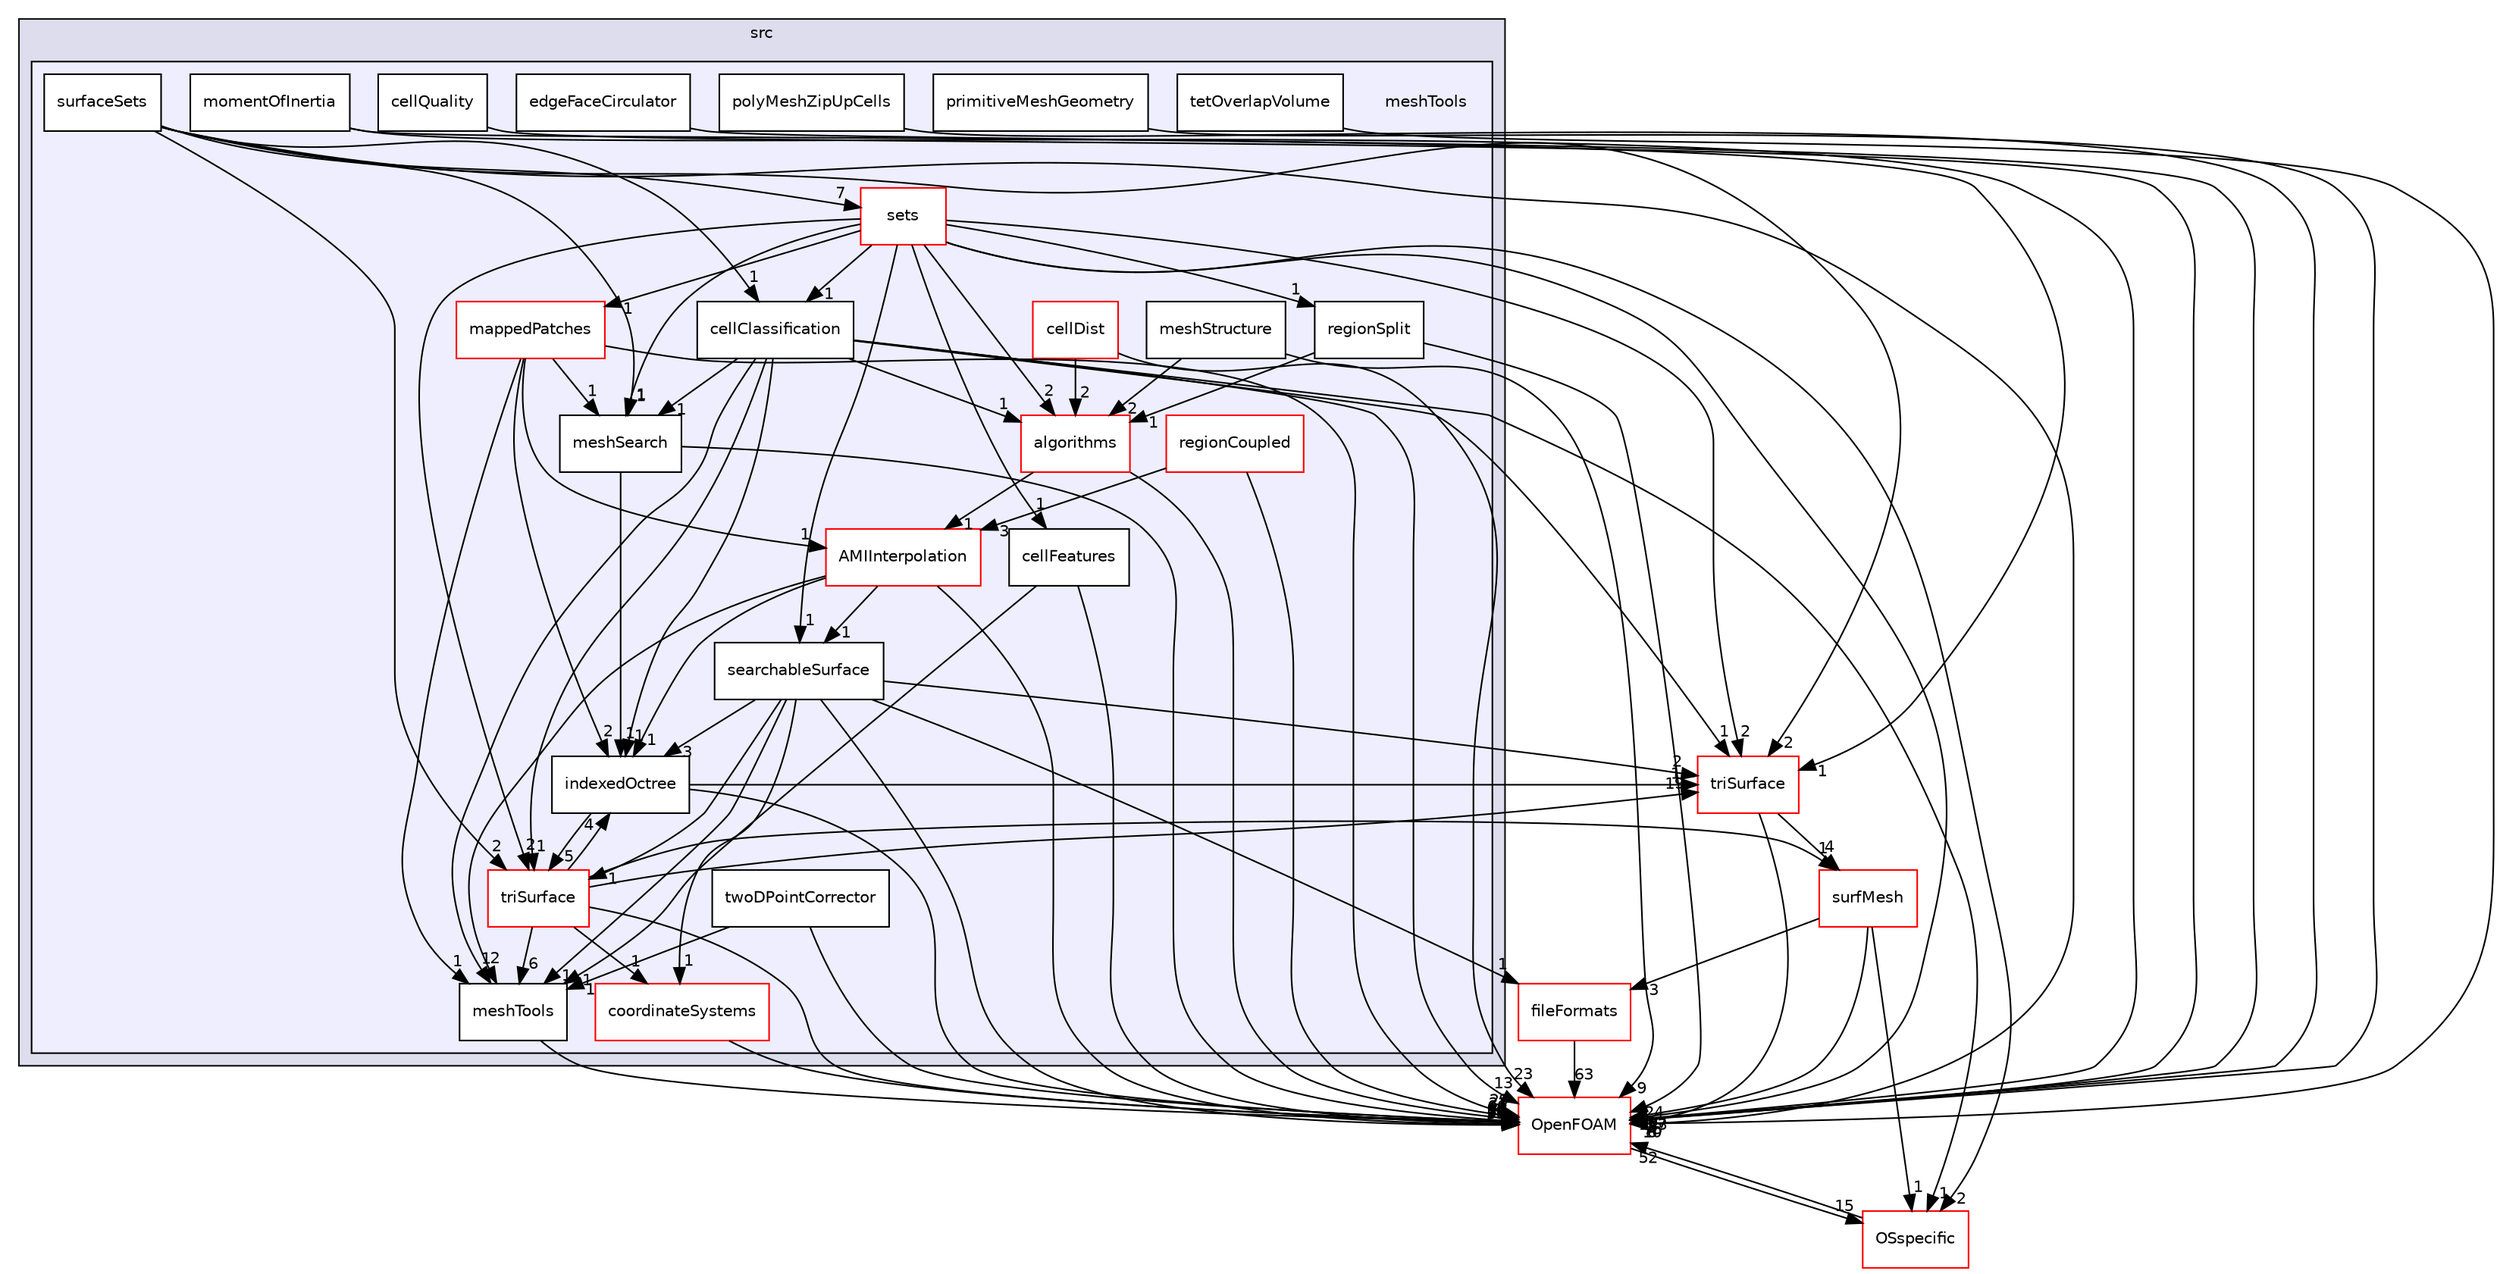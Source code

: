 digraph "src/meshTools" {
  bgcolor=transparent;
  compound=true
  node [ fontsize="10", fontname="Helvetica"];
  edge [ labelfontsize="10", labelfontname="Helvetica"];
  subgraph clusterdir_68267d1309a1af8e8297ef4c3efbcdba {
    graph [ bgcolor="#ddddee", pencolor="black", label="src" fontname="Helvetica", fontsize="10", URL="dir_68267d1309a1af8e8297ef4c3efbcdba.html"]
  subgraph clusterdir_ae30ad0bef50cf391b24c614251bb9fd {
    graph [ bgcolor="#eeeeff", pencolor="black", label="" URL="dir_ae30ad0bef50cf391b24c614251bb9fd.html"];
    dir_ae30ad0bef50cf391b24c614251bb9fd [shape=plaintext label="meshTools"];
    dir_488f81ac1e9f391f7800e42bf7f5bacd [shape=box label="algorithms" color="red" fillcolor="white" style="filled" URL="dir_488f81ac1e9f391f7800e42bf7f5bacd.html"];
    dir_6b9532b4107849d088a6e7b91bdf643c [shape=box label="AMIInterpolation" color="red" fillcolor="white" style="filled" URL="dir_6b9532b4107849d088a6e7b91bdf643c.html"];
    dir_4bc05fb9b88a5582dccdfc3fdfdff5b9 [shape=box label="cellClassification" color="black" fillcolor="white" style="filled" URL="dir_4bc05fb9b88a5582dccdfc3fdfdff5b9.html"];
    dir_8ae854907988b2e3ddeec60c68059dc9 [shape=box label="cellDist" color="red" fillcolor="white" style="filled" URL="dir_8ae854907988b2e3ddeec60c68059dc9.html"];
    dir_8e84b7a8ecd36470533812cac5903fcd [shape=box label="cellFeatures" color="black" fillcolor="white" style="filled" URL="dir_8e84b7a8ecd36470533812cac5903fcd.html"];
    dir_8cb25ec061bb4cc958e2241058d08f99 [shape=box label="cellQuality" color="black" fillcolor="white" style="filled" URL="dir_8cb25ec061bb4cc958e2241058d08f99.html"];
    dir_ef4318ca2457c4f3bff34731aba1c8d7 [shape=box label="coordinateSystems" color="red" fillcolor="white" style="filled" URL="dir_ef4318ca2457c4f3bff34731aba1c8d7.html"];
    dir_128f2956519415e6097dd3d5915f8df1 [shape=box label="edgeFaceCirculator" color="black" fillcolor="white" style="filled" URL="dir_128f2956519415e6097dd3d5915f8df1.html"];
    dir_daefbc79e43b4c6de930591d46791fc2 [shape=box label="indexedOctree" color="black" fillcolor="white" style="filled" URL="dir_daefbc79e43b4c6de930591d46791fc2.html"];
    dir_c77b33f4fcb6ece30dd2aa16d1bc605e [shape=box label="mappedPatches" color="red" fillcolor="white" style="filled" URL="dir_c77b33f4fcb6ece30dd2aa16d1bc605e.html"];
    dir_7314f67fd2a911ec2225fce1156c35c5 [shape=box label="meshSearch" color="black" fillcolor="white" style="filled" URL="dir_7314f67fd2a911ec2225fce1156c35c5.html"];
    dir_f7504254de9a2a0923beed9ed98c5858 [shape=box label="meshStructure" color="black" fillcolor="white" style="filled" URL="dir_f7504254de9a2a0923beed9ed98c5858.html"];
    dir_ed89494532d84cde5bd7df6bbfcbe2dc [shape=box label="meshTools" color="black" fillcolor="white" style="filled" URL="dir_ed89494532d84cde5bd7df6bbfcbe2dc.html"];
    dir_02ee004488fc7b2d3e873f5cdcdbed72 [shape=box label="momentOfInertia" color="black" fillcolor="white" style="filled" URL="dir_02ee004488fc7b2d3e873f5cdcdbed72.html"];
    dir_233135fa0cf9ce8b9f026bfaa7c9109e [shape=box label="polyMeshZipUpCells" color="black" fillcolor="white" style="filled" URL="dir_233135fa0cf9ce8b9f026bfaa7c9109e.html"];
    dir_afed3d02f2288e809f71dba03b350dbd [shape=box label="primitiveMeshGeometry" color="black" fillcolor="white" style="filled" URL="dir_afed3d02f2288e809f71dba03b350dbd.html"];
    dir_4db89e9604e175d3a6a20d4af9df6191 [shape=box label="regionCoupled" color="red" fillcolor="white" style="filled" URL="dir_4db89e9604e175d3a6a20d4af9df6191.html"];
    dir_e6eb7eb4a0044a29d56f0d9aa7020713 [shape=box label="regionSplit" color="black" fillcolor="white" style="filled" URL="dir_e6eb7eb4a0044a29d56f0d9aa7020713.html"];
    dir_5928f7d10b0b3ad118c868fedd8abd2e [shape=box label="searchableSurface" color="black" fillcolor="white" style="filled" URL="dir_5928f7d10b0b3ad118c868fedd8abd2e.html"];
    dir_2133a227430c598cbabf81244446fac0 [shape=box label="sets" color="red" fillcolor="white" style="filled" URL="dir_2133a227430c598cbabf81244446fac0.html"];
    dir_e680ad1ba1f83b1c217a13410c40c85a [shape=box label="surfaceSets" color="black" fillcolor="white" style="filled" URL="dir_e680ad1ba1f83b1c217a13410c40c85a.html"];
    dir_06f7c61eb3ae27549f2add221f25cc6b [shape=box label="tetOverlapVolume" color="black" fillcolor="white" style="filled" URL="dir_06f7c61eb3ae27549f2add221f25cc6b.html"];
    dir_2c4b96702ead4056d900947b6784ec65 [shape=box label="triSurface" color="red" fillcolor="white" style="filled" URL="dir_2c4b96702ead4056d900947b6784ec65.html"];
    dir_84a34869fbafd9b8cb2b20ac7868986d [shape=box label="twoDPointCorrector" color="black" fillcolor="white" style="filled" URL="dir_84a34869fbafd9b8cb2b20ac7868986d.html"];
  }
  }
  dir_0a88fe22feb23ce5f078a04a1df67721 [shape=box label="surfMesh" color="red" URL="dir_0a88fe22feb23ce5f078a04a1df67721.html"];
  dir_b63c002b7559990bd414058641eb48ad [shape=box label="triSurface" color="red" URL="dir_b63c002b7559990bd414058641eb48ad.html"];
  dir_b05602f37bb521a7142c0a3e200b5f35 [shape=box label="fileFormats" color="red" URL="dir_b05602f37bb521a7142c0a3e200b5f35.html"];
  dir_c5473ff19b20e6ec4dfe5c310b3778a8 [shape=box label="OpenFOAM" color="red" URL="dir_c5473ff19b20e6ec4dfe5c310b3778a8.html"];
  dir_1e7df7a7407fc4618be5c18f76eb7b99 [shape=box label="OSspecific" color="red" URL="dir_1e7df7a7407fc4618be5c18f76eb7b99.html"];
  dir_8e84b7a8ecd36470533812cac5903fcd->dir_c5473ff19b20e6ec4dfe5c310b3778a8 [headlabel="11", labeldistance=1.5 headhref="dir_001819_001929.html"];
  dir_8e84b7a8ecd36470533812cac5903fcd->dir_ed89494532d84cde5bd7df6bbfcbe2dc [headlabel="1", labeldistance=1.5 headhref="dir_001819_001830.html"];
  dir_e6eb7eb4a0044a29d56f0d9aa7020713->dir_488f81ac1e9f391f7800e42bf7f5bacd [headlabel="1", labeldistance=1.5 headhref="dir_001844_001784.html"];
  dir_e6eb7eb4a0044a29d56f0d9aa7020713->dir_c5473ff19b20e6ec4dfe5c310b3778a8 [headlabel="24", labeldistance=1.5 headhref="dir_001844_001929.html"];
  dir_daefbc79e43b4c6de930591d46791fc2->dir_b63c002b7559990bd414058641eb48ad [headlabel="1", labeldistance=1.5 headhref="dir_001824_003024.html"];
  dir_daefbc79e43b4c6de930591d46791fc2->dir_2c4b96702ead4056d900947b6784ec65 [headlabel="5", labeldistance=1.5 headhref="dir_001824_001901.html"];
  dir_daefbc79e43b4c6de930591d46791fc2->dir_c5473ff19b20e6ec4dfe5c310b3778a8 [headlabel="24", labeldistance=1.5 headhref="dir_001824_001929.html"];
  dir_488f81ac1e9f391f7800e42bf7f5bacd->dir_6b9532b4107849d088a6e7b91bdf643c [headlabel="1", labeldistance=1.5 headhref="dir_001784_001788.html"];
  dir_488f81ac1e9f391f7800e42bf7f5bacd->dir_c5473ff19b20e6ec4dfe5c310b3778a8 [headlabel="66", labeldistance=1.5 headhref="dir_001784_001929.html"];
  dir_0a88fe22feb23ce5f078a04a1df67721->dir_b05602f37bb521a7142c0a3e200b5f35 [headlabel="3", labeldistance=1.5 headhref="dir_002716_000854.html"];
  dir_0a88fe22feb23ce5f078a04a1df67721->dir_c5473ff19b20e6ec4dfe5c310b3778a8 [headlabel="197", labeldistance=1.5 headhref="dir_002716_001929.html"];
  dir_0a88fe22feb23ce5f078a04a1df67721->dir_1e7df7a7407fc4618be5c18f76eb7b99 [headlabel="1", labeldistance=1.5 headhref="dir_002716_002470.html"];
  dir_5928f7d10b0b3ad118c868fedd8abd2e->dir_daefbc79e43b4c6de930591d46791fc2 [headlabel="3", labeldistance=1.5 headhref="dir_001845_001824.html"];
  dir_5928f7d10b0b3ad118c868fedd8abd2e->dir_b63c002b7559990bd414058641eb48ad [headlabel="2", labeldistance=1.5 headhref="dir_001845_003024.html"];
  dir_5928f7d10b0b3ad118c868fedd8abd2e->dir_ef4318ca2457c4f3bff34731aba1c8d7 [headlabel="1", labeldistance=1.5 headhref="dir_001845_001821.html"];
  dir_5928f7d10b0b3ad118c868fedd8abd2e->dir_b05602f37bb521a7142c0a3e200b5f35 [headlabel="1", labeldistance=1.5 headhref="dir_001845_000854.html"];
  dir_5928f7d10b0b3ad118c868fedd8abd2e->dir_2c4b96702ead4056d900947b6784ec65 [headlabel="1", labeldistance=1.5 headhref="dir_001845_001901.html"];
  dir_5928f7d10b0b3ad118c868fedd8abd2e->dir_c5473ff19b20e6ec4dfe5c310b3778a8 [headlabel="53", labeldistance=1.5 headhref="dir_001845_001929.html"];
  dir_5928f7d10b0b3ad118c868fedd8abd2e->dir_ed89494532d84cde5bd7df6bbfcbe2dc [headlabel="1", labeldistance=1.5 headhref="dir_001845_001830.html"];
  dir_b63c002b7559990bd414058641eb48ad->dir_0a88fe22feb23ce5f078a04a1df67721 [headlabel="4", labeldistance=1.5 headhref="dir_003024_002716.html"];
  dir_b63c002b7559990bd414058641eb48ad->dir_c5473ff19b20e6ec4dfe5c310b3778a8 [headlabel="73", labeldistance=1.5 headhref="dir_003024_001929.html"];
  dir_02ee004488fc7b2d3e873f5cdcdbed72->dir_b63c002b7559990bd414058641eb48ad [headlabel="1", labeldistance=1.5 headhref="dir_001831_003024.html"];
  dir_02ee004488fc7b2d3e873f5cdcdbed72->dir_c5473ff19b20e6ec4dfe5c310b3778a8 [headlabel="3", labeldistance=1.5 headhref="dir_001831_001929.html"];
  dir_ef4318ca2457c4f3bff34731aba1c8d7->dir_c5473ff19b20e6ec4dfe5c310b3778a8 [headlabel="46", labeldistance=1.5 headhref="dir_001821_001929.html"];
  dir_e680ad1ba1f83b1c217a13410c40c85a->dir_b63c002b7559990bd414058641eb48ad [headlabel="2", labeldistance=1.5 headhref="dir_001899_003024.html"];
  dir_e680ad1ba1f83b1c217a13410c40c85a->dir_7314f67fd2a911ec2225fce1156c35c5 [headlabel="1", labeldistance=1.5 headhref="dir_001899_001828.html"];
  dir_e680ad1ba1f83b1c217a13410c40c85a->dir_2c4b96702ead4056d900947b6784ec65 [headlabel="2", labeldistance=1.5 headhref="dir_001899_001901.html"];
  dir_e680ad1ba1f83b1c217a13410c40c85a->dir_c5473ff19b20e6ec4dfe5c310b3778a8 [headlabel="6", labeldistance=1.5 headhref="dir_001899_001929.html"];
  dir_e680ad1ba1f83b1c217a13410c40c85a->dir_2133a227430c598cbabf81244446fac0 [headlabel="7", labeldistance=1.5 headhref="dir_001899_001846.html"];
  dir_e680ad1ba1f83b1c217a13410c40c85a->dir_4bc05fb9b88a5582dccdfc3fdfdff5b9 [headlabel="1", labeldistance=1.5 headhref="dir_001899_001815.html"];
  dir_b05602f37bb521a7142c0a3e200b5f35->dir_c5473ff19b20e6ec4dfe5c310b3778a8 [headlabel="63", labeldistance=1.5 headhref="dir_000854_001929.html"];
  dir_afed3d02f2288e809f71dba03b350dbd->dir_c5473ff19b20e6ec4dfe5c310b3778a8 [headlabel="5", labeldistance=1.5 headhref="dir_001833_001929.html"];
  dir_6b9532b4107849d088a6e7b91bdf643c->dir_daefbc79e43b4c6de930591d46791fc2 [headlabel="1", labeldistance=1.5 headhref="dir_001788_001824.html"];
  dir_6b9532b4107849d088a6e7b91bdf643c->dir_5928f7d10b0b3ad118c868fedd8abd2e [headlabel="1", labeldistance=1.5 headhref="dir_001788_001845.html"];
  dir_6b9532b4107849d088a6e7b91bdf643c->dir_c5473ff19b20e6ec4dfe5c310b3778a8 [headlabel="78", labeldistance=1.5 headhref="dir_001788_001929.html"];
  dir_6b9532b4107849d088a6e7b91bdf643c->dir_ed89494532d84cde5bd7df6bbfcbe2dc [headlabel="2", labeldistance=1.5 headhref="dir_001788_001830.html"];
  dir_233135fa0cf9ce8b9f026bfaa7c9109e->dir_c5473ff19b20e6ec4dfe5c310b3778a8 [headlabel="2", labeldistance=1.5 headhref="dir_001832_001929.html"];
  dir_8cb25ec061bb4cc958e2241058d08f99->dir_c5473ff19b20e6ec4dfe5c310b3778a8 [headlabel="3", labeldistance=1.5 headhref="dir_001820_001929.html"];
  dir_06f7c61eb3ae27549f2add221f25cc6b->dir_c5473ff19b20e6ec4dfe5c310b3778a8 [headlabel="10", labeldistance=1.5 headhref="dir_001900_001929.html"];
  dir_7314f67fd2a911ec2225fce1156c35c5->dir_daefbc79e43b4c6de930591d46791fc2 [headlabel="1", labeldistance=1.5 headhref="dir_001828_001824.html"];
  dir_7314f67fd2a911ec2225fce1156c35c5->dir_c5473ff19b20e6ec4dfe5c310b3778a8 [headlabel="10", labeldistance=1.5 headhref="dir_001828_001929.html"];
  dir_2c4b96702ead4056d900947b6784ec65->dir_daefbc79e43b4c6de930591d46791fc2 [headlabel="4", labeldistance=1.5 headhref="dir_001901_001824.html"];
  dir_2c4b96702ead4056d900947b6784ec65->dir_0a88fe22feb23ce5f078a04a1df67721 [headlabel="1", labeldistance=1.5 headhref="dir_001901_002716.html"];
  dir_2c4b96702ead4056d900947b6784ec65->dir_b63c002b7559990bd414058641eb48ad [headlabel="19", labeldistance=1.5 headhref="dir_001901_003024.html"];
  dir_2c4b96702ead4056d900947b6784ec65->dir_ef4318ca2457c4f3bff34731aba1c8d7 [headlabel="1", labeldistance=1.5 headhref="dir_001901_001821.html"];
  dir_2c4b96702ead4056d900947b6784ec65->dir_c5473ff19b20e6ec4dfe5c310b3778a8 [headlabel="99", labeldistance=1.5 headhref="dir_001901_001929.html"];
  dir_2c4b96702ead4056d900947b6784ec65->dir_ed89494532d84cde5bd7df6bbfcbe2dc [headlabel="6", labeldistance=1.5 headhref="dir_001901_001830.html"];
  dir_f7504254de9a2a0923beed9ed98c5858->dir_488f81ac1e9f391f7800e42bf7f5bacd [headlabel="2", labeldistance=1.5 headhref="dir_001829_001784.html"];
  dir_f7504254de9a2a0923beed9ed98c5858->dir_c5473ff19b20e6ec4dfe5c310b3778a8 [headlabel="9", labeldistance=1.5 headhref="dir_001829_001929.html"];
  dir_84a34869fbafd9b8cb2b20ac7868986d->dir_c5473ff19b20e6ec4dfe5c310b3778a8 [headlabel="8", labeldistance=1.5 headhref="dir_001913_001929.html"];
  dir_84a34869fbafd9b8cb2b20ac7868986d->dir_ed89494532d84cde5bd7df6bbfcbe2dc [headlabel="1", labeldistance=1.5 headhref="dir_001913_001830.html"];
  dir_4db89e9604e175d3a6a20d4af9df6191->dir_6b9532b4107849d088a6e7b91bdf643c [headlabel="3", labeldistance=1.5 headhref="dir_001834_001788.html"];
  dir_4db89e9604e175d3a6a20d4af9df6191->dir_c5473ff19b20e6ec4dfe5c310b3778a8 [headlabel="33", labeldistance=1.5 headhref="dir_001834_001929.html"];
  dir_c5473ff19b20e6ec4dfe5c310b3778a8->dir_1e7df7a7407fc4618be5c18f76eb7b99 [headlabel="15", labeldistance=1.5 headhref="dir_001929_002470.html"];
  dir_ed89494532d84cde5bd7df6bbfcbe2dc->dir_c5473ff19b20e6ec4dfe5c310b3778a8 [headlabel="10", labeldistance=1.5 headhref="dir_001830_001929.html"];
  dir_c77b33f4fcb6ece30dd2aa16d1bc605e->dir_daefbc79e43b4c6de930591d46791fc2 [headlabel="2", labeldistance=1.5 headhref="dir_001825_001824.html"];
  dir_c77b33f4fcb6ece30dd2aa16d1bc605e->dir_6b9532b4107849d088a6e7b91bdf643c [headlabel="1", labeldistance=1.5 headhref="dir_001825_001788.html"];
  dir_c77b33f4fcb6ece30dd2aa16d1bc605e->dir_7314f67fd2a911ec2225fce1156c35c5 [headlabel="1", labeldistance=1.5 headhref="dir_001825_001828.html"];
  dir_c77b33f4fcb6ece30dd2aa16d1bc605e->dir_c5473ff19b20e6ec4dfe5c310b3778a8 [headlabel="29", labeldistance=1.5 headhref="dir_001825_001929.html"];
  dir_c77b33f4fcb6ece30dd2aa16d1bc605e->dir_ed89494532d84cde5bd7df6bbfcbe2dc [headlabel="1", labeldistance=1.5 headhref="dir_001825_001830.html"];
  dir_128f2956519415e6097dd3d5915f8df1->dir_c5473ff19b20e6ec4dfe5c310b3778a8 [headlabel="4", labeldistance=1.5 headhref="dir_001823_001929.html"];
  dir_2133a227430c598cbabf81244446fac0->dir_8e84b7a8ecd36470533812cac5903fcd [headlabel="1", labeldistance=1.5 headhref="dir_001846_001819.html"];
  dir_2133a227430c598cbabf81244446fac0->dir_e6eb7eb4a0044a29d56f0d9aa7020713 [headlabel="1", labeldistance=1.5 headhref="dir_001846_001844.html"];
  dir_2133a227430c598cbabf81244446fac0->dir_488f81ac1e9f391f7800e42bf7f5bacd [headlabel="2", labeldistance=1.5 headhref="dir_001846_001784.html"];
  dir_2133a227430c598cbabf81244446fac0->dir_5928f7d10b0b3ad118c868fedd8abd2e [headlabel="1", labeldistance=1.5 headhref="dir_001846_001845.html"];
  dir_2133a227430c598cbabf81244446fac0->dir_b63c002b7559990bd414058641eb48ad [headlabel="2", labeldistance=1.5 headhref="dir_001846_003024.html"];
  dir_2133a227430c598cbabf81244446fac0->dir_7314f67fd2a911ec2225fce1156c35c5 [headlabel="1", labeldistance=1.5 headhref="dir_001846_001828.html"];
  dir_2133a227430c598cbabf81244446fac0->dir_2c4b96702ead4056d900947b6784ec65 [headlabel="2", labeldistance=1.5 headhref="dir_001846_001901.html"];
  dir_2133a227430c598cbabf81244446fac0->dir_c5473ff19b20e6ec4dfe5c310b3778a8 [headlabel="173", labeldistance=1.5 headhref="dir_001846_001929.html"];
  dir_2133a227430c598cbabf81244446fac0->dir_c77b33f4fcb6ece30dd2aa16d1bc605e [headlabel="1", labeldistance=1.5 headhref="dir_001846_001825.html"];
  dir_2133a227430c598cbabf81244446fac0->dir_4bc05fb9b88a5582dccdfc3fdfdff5b9 [headlabel="1", labeldistance=1.5 headhref="dir_001846_001815.html"];
  dir_2133a227430c598cbabf81244446fac0->dir_1e7df7a7407fc4618be5c18f76eb7b99 [headlabel="2", labeldistance=1.5 headhref="dir_001846_002470.html"];
  dir_4bc05fb9b88a5582dccdfc3fdfdff5b9->dir_daefbc79e43b4c6de930591d46791fc2 [headlabel="1", labeldistance=1.5 headhref="dir_001815_001824.html"];
  dir_4bc05fb9b88a5582dccdfc3fdfdff5b9->dir_488f81ac1e9f391f7800e42bf7f5bacd [headlabel="1", labeldistance=1.5 headhref="dir_001815_001784.html"];
  dir_4bc05fb9b88a5582dccdfc3fdfdff5b9->dir_b63c002b7559990bd414058641eb48ad [headlabel="1", labeldistance=1.5 headhref="dir_001815_003024.html"];
  dir_4bc05fb9b88a5582dccdfc3fdfdff5b9->dir_7314f67fd2a911ec2225fce1156c35c5 [headlabel="1", labeldistance=1.5 headhref="dir_001815_001828.html"];
  dir_4bc05fb9b88a5582dccdfc3fdfdff5b9->dir_2c4b96702ead4056d900947b6784ec65 [headlabel="1", labeldistance=1.5 headhref="dir_001815_001901.html"];
  dir_4bc05fb9b88a5582dccdfc3fdfdff5b9->dir_c5473ff19b20e6ec4dfe5c310b3778a8 [headlabel="13", labeldistance=1.5 headhref="dir_001815_001929.html"];
  dir_4bc05fb9b88a5582dccdfc3fdfdff5b9->dir_ed89494532d84cde5bd7df6bbfcbe2dc [headlabel="1", labeldistance=1.5 headhref="dir_001815_001830.html"];
  dir_4bc05fb9b88a5582dccdfc3fdfdff5b9->dir_1e7df7a7407fc4618be5c18f76eb7b99 [headlabel="1", labeldistance=1.5 headhref="dir_001815_002470.html"];
  dir_8ae854907988b2e3ddeec60c68059dc9->dir_488f81ac1e9f391f7800e42bf7f5bacd [headlabel="2", labeldistance=1.5 headhref="dir_001816_001784.html"];
  dir_8ae854907988b2e3ddeec60c68059dc9->dir_c5473ff19b20e6ec4dfe5c310b3778a8 [headlabel="23", labeldistance=1.5 headhref="dir_001816_001929.html"];
  dir_1e7df7a7407fc4618be5c18f76eb7b99->dir_c5473ff19b20e6ec4dfe5c310b3778a8 [headlabel="52", labeldistance=1.5 headhref="dir_002470_001929.html"];
}
